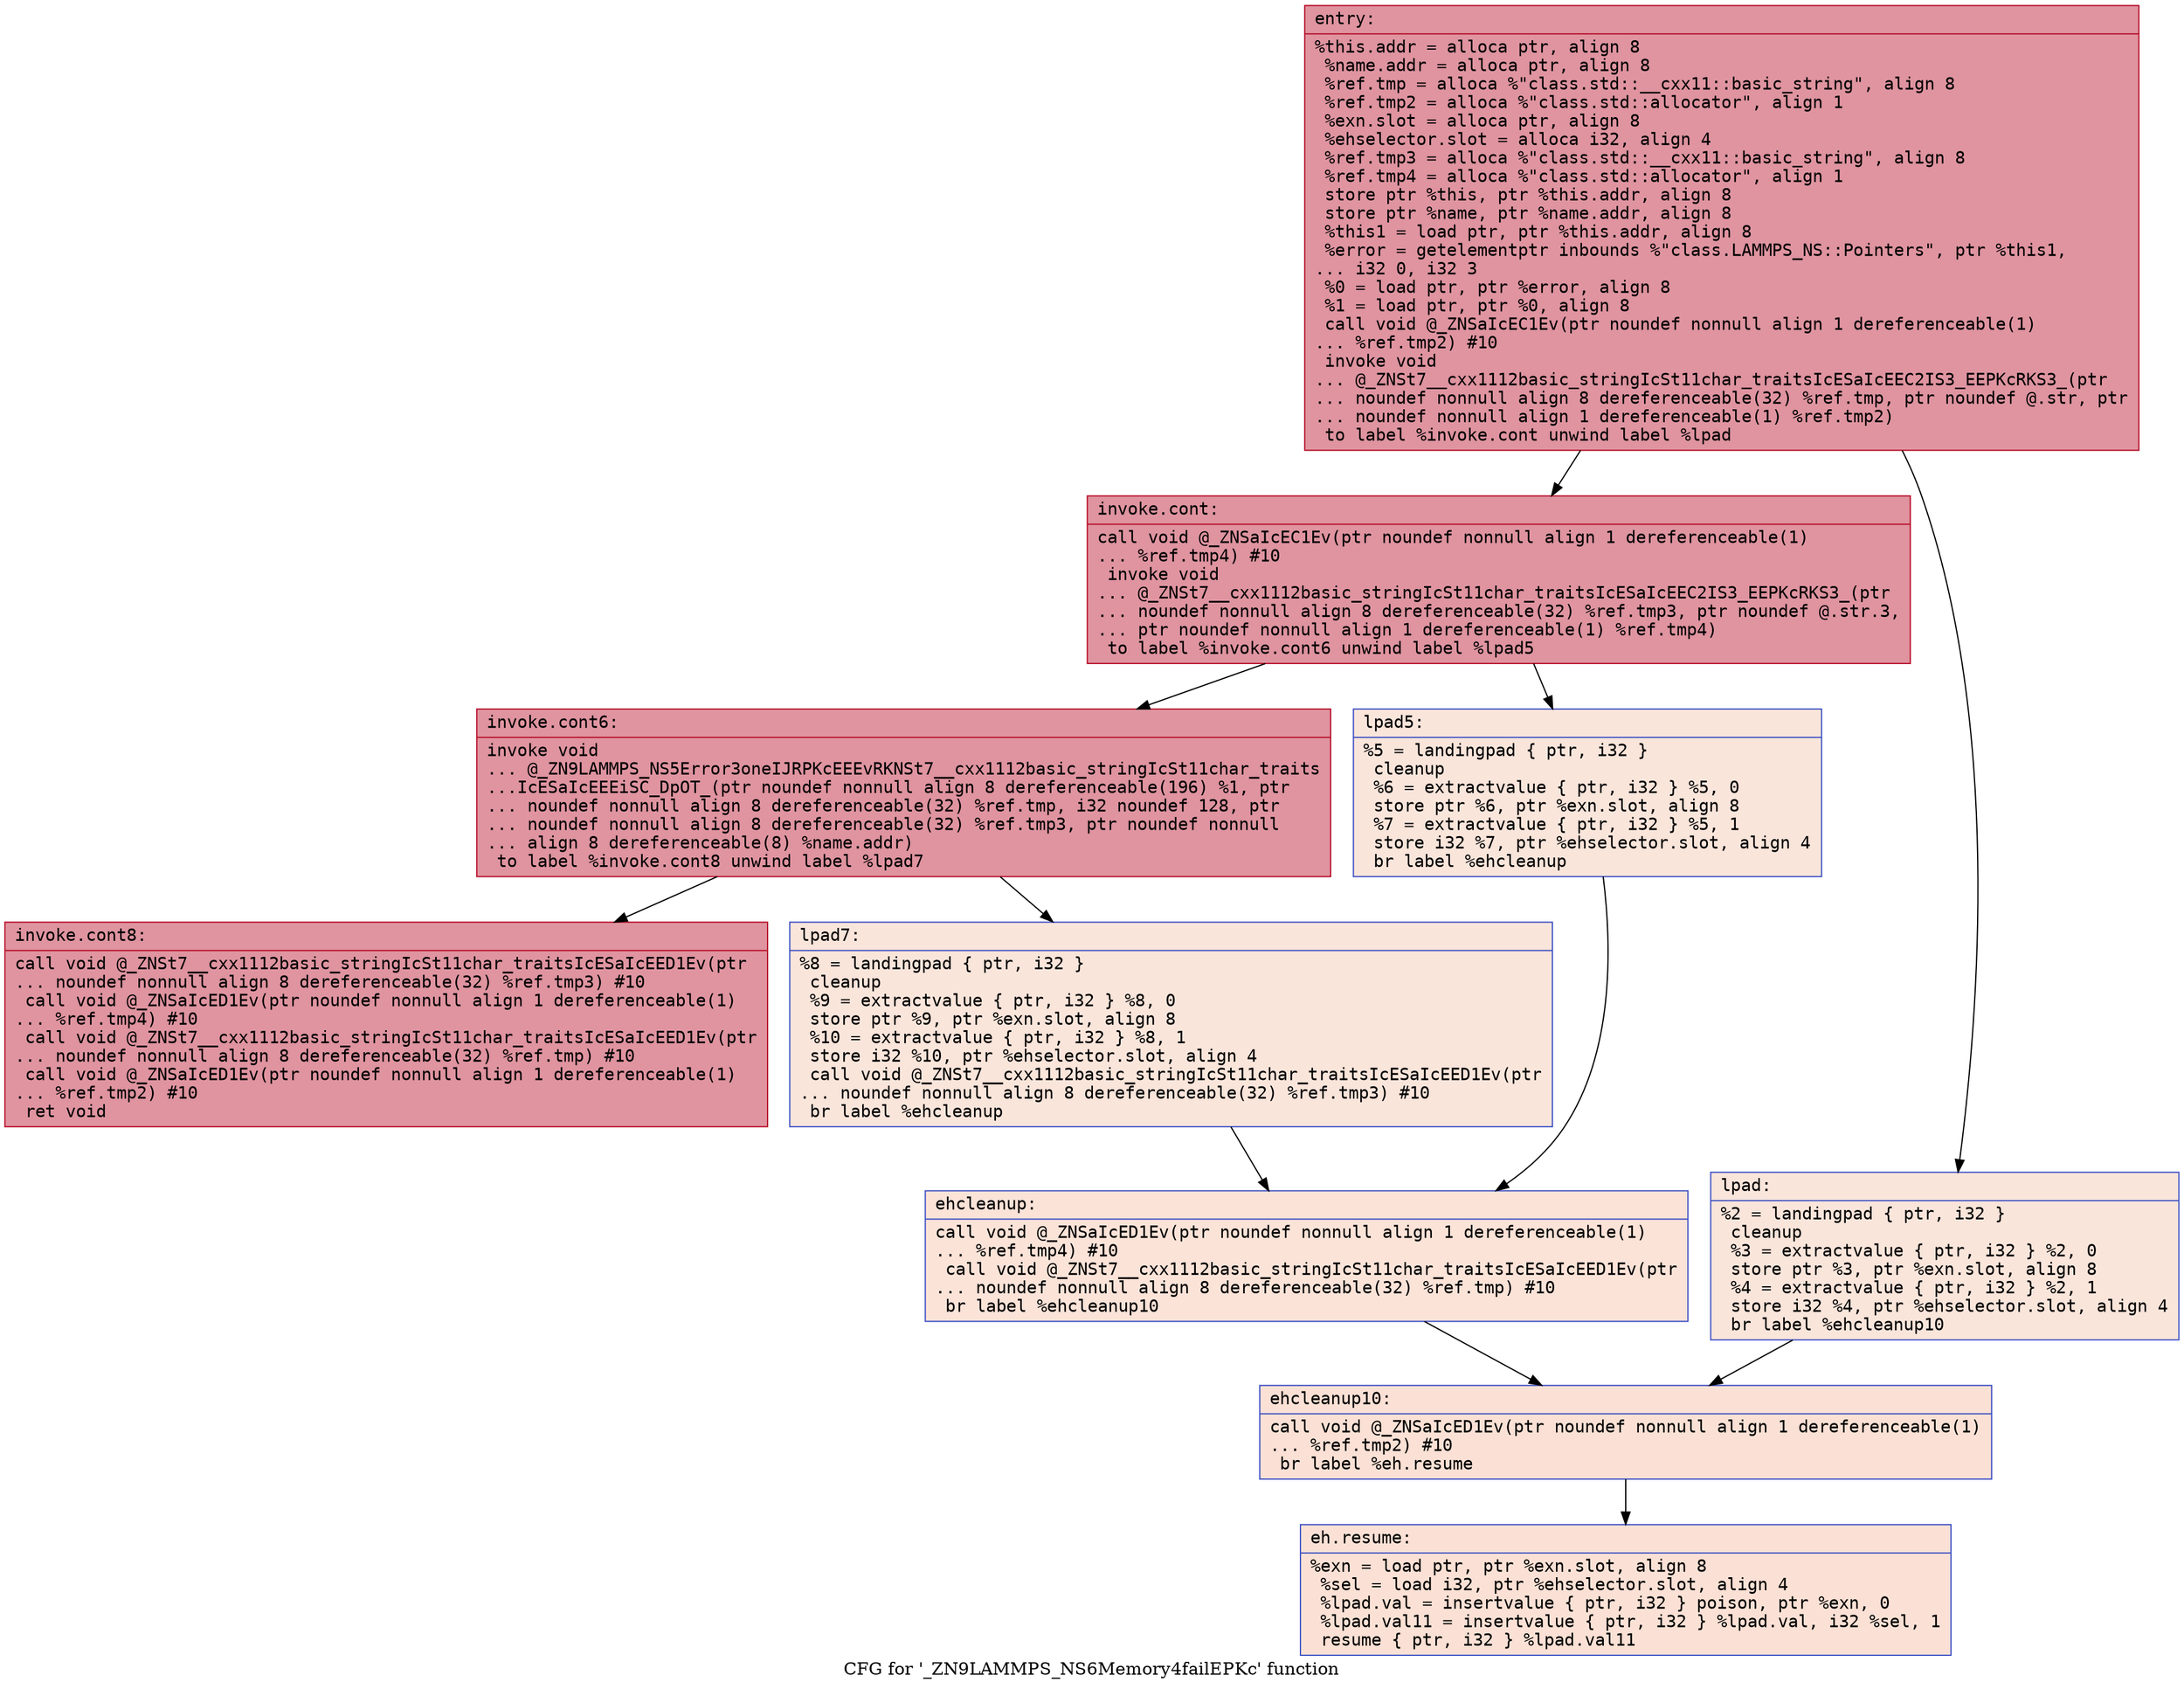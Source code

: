 digraph "CFG for '_ZN9LAMMPS_NS6Memory4failEPKc' function" {
	label="CFG for '_ZN9LAMMPS_NS6Memory4failEPKc' function";

	Node0x561a28357da0 [shape=record,color="#b70d28ff", style=filled, fillcolor="#b70d2870" fontname="Courier",label="{entry:\l|  %this.addr = alloca ptr, align 8\l  %name.addr = alloca ptr, align 8\l  %ref.tmp = alloca %\"class.std::__cxx11::basic_string\", align 8\l  %ref.tmp2 = alloca %\"class.std::allocator\", align 1\l  %exn.slot = alloca ptr, align 8\l  %ehselector.slot = alloca i32, align 4\l  %ref.tmp3 = alloca %\"class.std::__cxx11::basic_string\", align 8\l  %ref.tmp4 = alloca %\"class.std::allocator\", align 1\l  store ptr %this, ptr %this.addr, align 8\l  store ptr %name, ptr %name.addr, align 8\l  %this1 = load ptr, ptr %this.addr, align 8\l  %error = getelementptr inbounds %\"class.LAMMPS_NS::Pointers\", ptr %this1,\l... i32 0, i32 3\l  %0 = load ptr, ptr %error, align 8\l  %1 = load ptr, ptr %0, align 8\l  call void @_ZNSaIcEC1Ev(ptr noundef nonnull align 1 dereferenceable(1)\l... %ref.tmp2) #10\l  invoke void\l... @_ZNSt7__cxx1112basic_stringIcSt11char_traitsIcESaIcEEC2IS3_EEPKcRKS3_(ptr\l... noundef nonnull align 8 dereferenceable(32) %ref.tmp, ptr noundef @.str, ptr\l... noundef nonnull align 1 dereferenceable(1) %ref.tmp2)\l          to label %invoke.cont unwind label %lpad\l}"];
	Node0x561a28357da0 -> Node0x561a28358940[tooltip="entry -> invoke.cont\nProbability 100.00%" ];
	Node0x561a28357da0 -> Node0x561a283589c0[tooltip="entry -> lpad\nProbability 0.00%" ];
	Node0x561a28358940 [shape=record,color="#b70d28ff", style=filled, fillcolor="#b70d2870" fontname="Courier",label="{invoke.cont:\l|  call void @_ZNSaIcEC1Ev(ptr noundef nonnull align 1 dereferenceable(1)\l... %ref.tmp4) #10\l  invoke void\l... @_ZNSt7__cxx1112basic_stringIcSt11char_traitsIcESaIcEEC2IS3_EEPKcRKS3_(ptr\l... noundef nonnull align 8 dereferenceable(32) %ref.tmp3, ptr noundef @.str.3,\l... ptr noundef nonnull align 1 dereferenceable(1) %ref.tmp4)\l          to label %invoke.cont6 unwind label %lpad5\l}"];
	Node0x561a28358940 -> Node0x561a28358ce0[tooltip="invoke.cont -> invoke.cont6\nProbability 100.00%" ];
	Node0x561a28358940 -> Node0x561a28358d30[tooltip="invoke.cont -> lpad5\nProbability 0.00%" ];
	Node0x561a28358ce0 [shape=record,color="#b70d28ff", style=filled, fillcolor="#b70d2870" fontname="Courier",label="{invoke.cont6:\l|  invoke void\l... @_ZN9LAMMPS_NS5Error3oneIJRPKcEEEvRKNSt7__cxx1112basic_stringIcSt11char_traits\l...IcESaIcEEEiSC_DpOT_(ptr noundef nonnull align 8 dereferenceable(196) %1, ptr\l... noundef nonnull align 8 dereferenceable(32) %ref.tmp, i32 noundef 128, ptr\l... noundef nonnull align 8 dereferenceable(32) %ref.tmp3, ptr noundef nonnull\l... align 8 dereferenceable(8) %name.addr)\l          to label %invoke.cont8 unwind label %lpad7\l}"];
	Node0x561a28358ce0 -> Node0x561a28358c90[tooltip="invoke.cont6 -> invoke.cont8\nProbability 100.00%" ];
	Node0x561a28358ce0 -> Node0x561a28359060[tooltip="invoke.cont6 -> lpad7\nProbability 0.00%" ];
	Node0x561a28358c90 [shape=record,color="#b70d28ff", style=filled, fillcolor="#b70d2870" fontname="Courier",label="{invoke.cont8:\l|  call void @_ZNSt7__cxx1112basic_stringIcSt11char_traitsIcESaIcEED1Ev(ptr\l... noundef nonnull align 8 dereferenceable(32) %ref.tmp3) #10\l  call void @_ZNSaIcED1Ev(ptr noundef nonnull align 1 dereferenceable(1)\l... %ref.tmp4) #10\l  call void @_ZNSt7__cxx1112basic_stringIcSt11char_traitsIcESaIcEED1Ev(ptr\l... noundef nonnull align 8 dereferenceable(32) %ref.tmp) #10\l  call void @_ZNSaIcED1Ev(ptr noundef nonnull align 1 dereferenceable(1)\l... %ref.tmp2) #10\l  ret void\l}"];
	Node0x561a283589c0 [shape=record,color="#3d50c3ff", style=filled, fillcolor="#f4c5ad70" fontname="Courier",label="{lpad:\l|  %2 = landingpad \{ ptr, i32 \}\l          cleanup\l  %3 = extractvalue \{ ptr, i32 \} %2, 0\l  store ptr %3, ptr %exn.slot, align 8\l  %4 = extractvalue \{ ptr, i32 \} %2, 1\l  store i32 %4, ptr %ehselector.slot, align 4\l  br label %ehcleanup10\l}"];
	Node0x561a283589c0 -> Node0x561a28359b30[tooltip="lpad -> ehcleanup10\nProbability 100.00%" ];
	Node0x561a28358d30 [shape=record,color="#3d50c3ff", style=filled, fillcolor="#f4c5ad70" fontname="Courier",label="{lpad5:\l|  %5 = landingpad \{ ptr, i32 \}\l          cleanup\l  %6 = extractvalue \{ ptr, i32 \} %5, 0\l  store ptr %6, ptr %exn.slot, align 8\l  %7 = extractvalue \{ ptr, i32 \} %5, 1\l  store i32 %7, ptr %ehselector.slot, align 4\l  br label %ehcleanup\l}"];
	Node0x561a28358d30 -> Node0x561a28359e30[tooltip="lpad5 -> ehcleanup\nProbability 100.00%" ];
	Node0x561a28359060 [shape=record,color="#3d50c3ff", style=filled, fillcolor="#f4c5ad70" fontname="Courier",label="{lpad7:\l|  %8 = landingpad \{ ptr, i32 \}\l          cleanup\l  %9 = extractvalue \{ ptr, i32 \} %8, 0\l  store ptr %9, ptr %exn.slot, align 8\l  %10 = extractvalue \{ ptr, i32 \} %8, 1\l  store i32 %10, ptr %ehselector.slot, align 4\l  call void @_ZNSt7__cxx1112basic_stringIcSt11char_traitsIcESaIcEED1Ev(ptr\l... noundef nonnull align 8 dereferenceable(32) %ref.tmp3) #10\l  br label %ehcleanup\l}"];
	Node0x561a28359060 -> Node0x561a28359e30[tooltip="lpad7 -> ehcleanup\nProbability 100.00%" ];
	Node0x561a28359e30 [shape=record,color="#3d50c3ff", style=filled, fillcolor="#f6bfa670" fontname="Courier",label="{ehcleanup:\l|  call void @_ZNSaIcED1Ev(ptr noundef nonnull align 1 dereferenceable(1)\l... %ref.tmp4) #10\l  call void @_ZNSt7__cxx1112basic_stringIcSt11char_traitsIcESaIcEED1Ev(ptr\l... noundef nonnull align 8 dereferenceable(32) %ref.tmp) #10\l  br label %ehcleanup10\l}"];
	Node0x561a28359e30 -> Node0x561a28359b30[tooltip="ehcleanup -> ehcleanup10\nProbability 100.00%" ];
	Node0x561a28359b30 [shape=record,color="#3d50c3ff", style=filled, fillcolor="#f7bca170" fontname="Courier",label="{ehcleanup10:\l|  call void @_ZNSaIcED1Ev(ptr noundef nonnull align 1 dereferenceable(1)\l... %ref.tmp2) #10\l  br label %eh.resume\l}"];
	Node0x561a28359b30 -> Node0x561a2835a740[tooltip="ehcleanup10 -> eh.resume\nProbability 100.00%" ];
	Node0x561a2835a740 [shape=record,color="#3d50c3ff", style=filled, fillcolor="#f7bca170" fontname="Courier",label="{eh.resume:\l|  %exn = load ptr, ptr %exn.slot, align 8\l  %sel = load i32, ptr %ehselector.slot, align 4\l  %lpad.val = insertvalue \{ ptr, i32 \} poison, ptr %exn, 0\l  %lpad.val11 = insertvalue \{ ptr, i32 \} %lpad.val, i32 %sel, 1\l  resume \{ ptr, i32 \} %lpad.val11\l}"];
}
